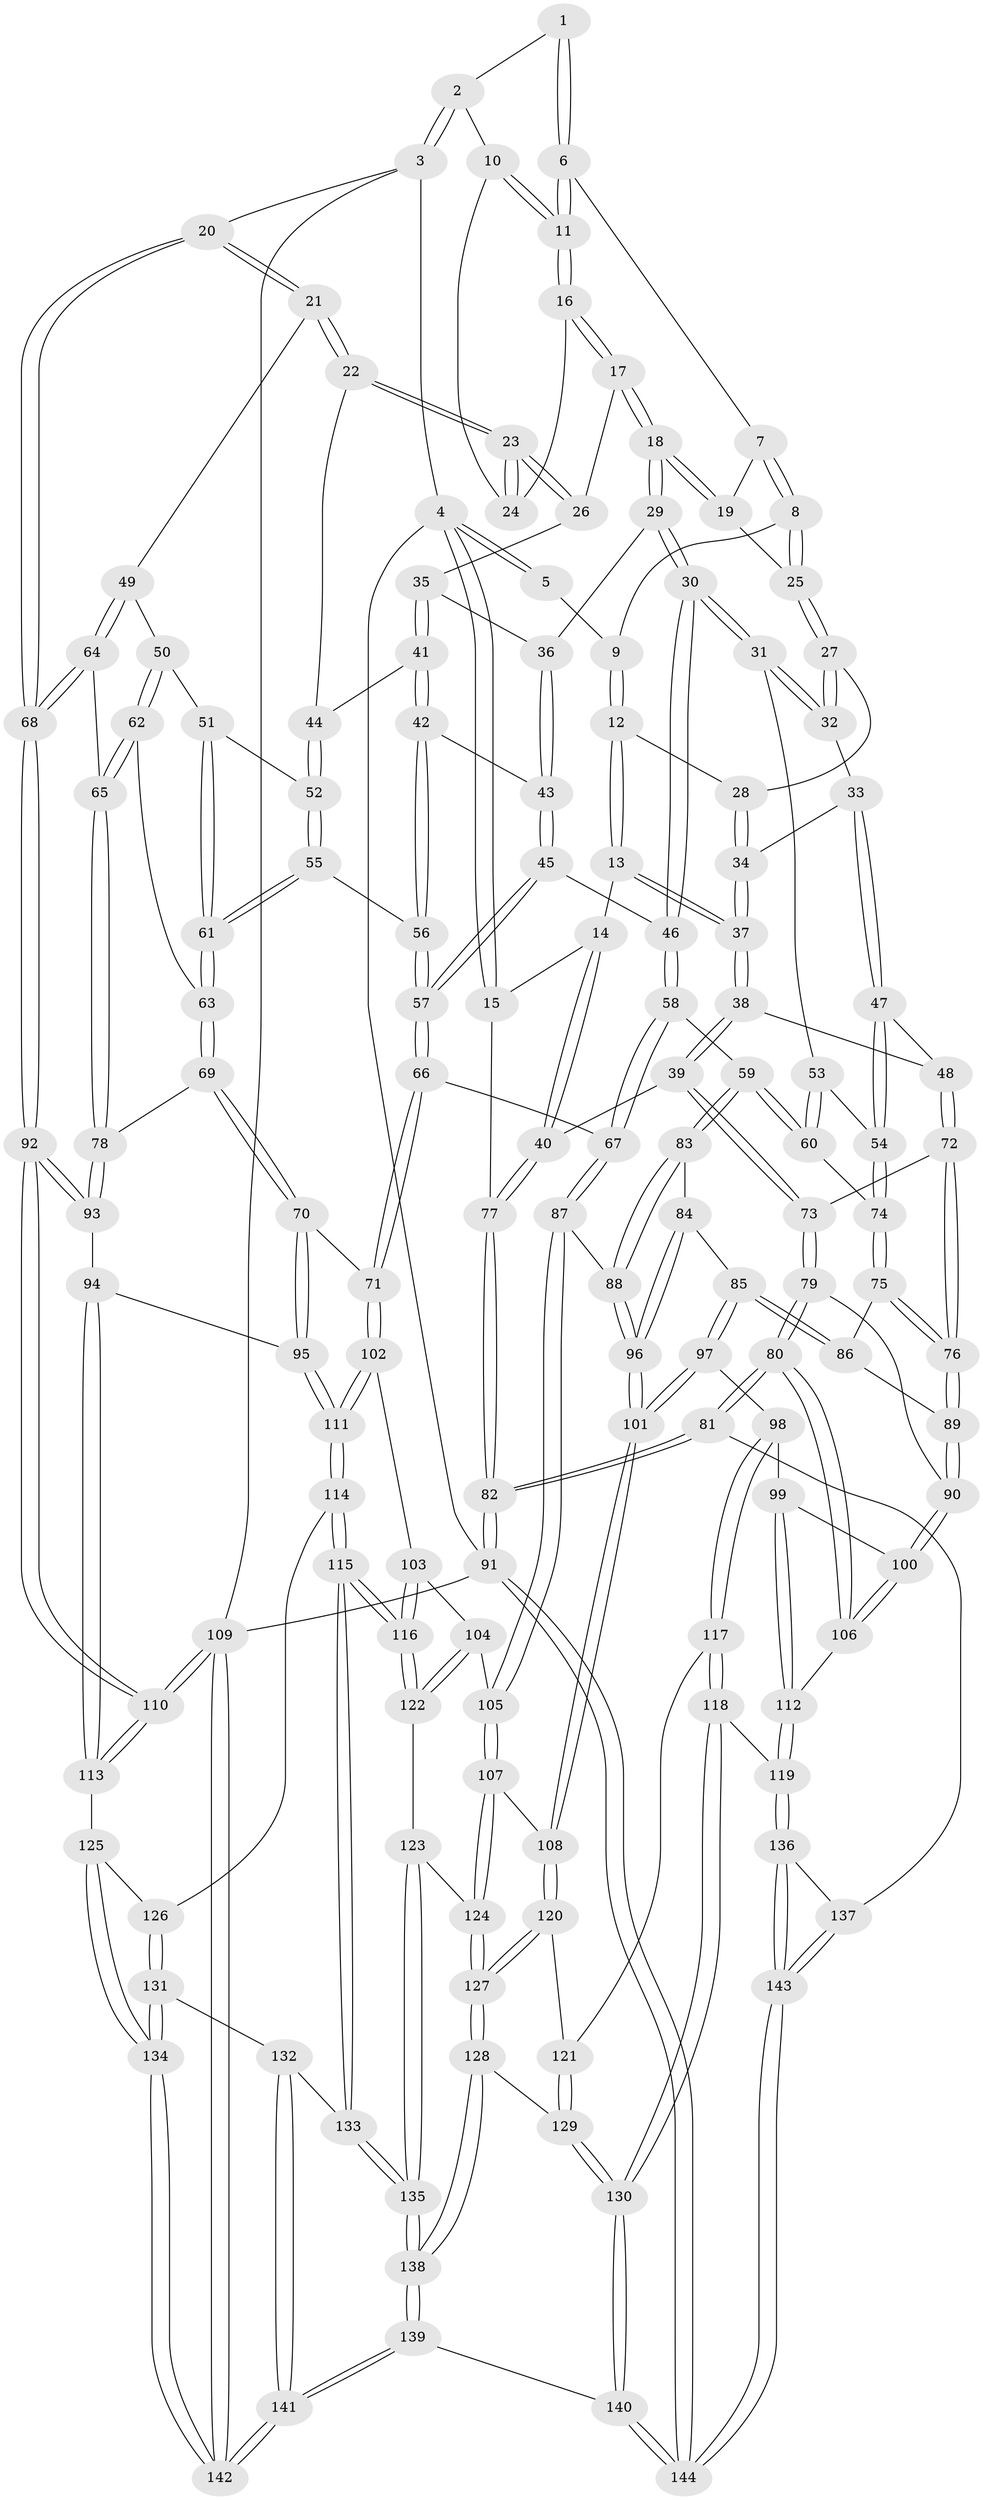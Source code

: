// Generated by graph-tools (version 1.1) at 2025/01/03/09/25 05:01:26]
// undirected, 144 vertices, 357 edges
graph export_dot {
graph [start="1"]
  node [color=gray90,style=filled];
  1 [pos="+0.525380285854676+0"];
  2 [pos="+0.8001090458924165+0"];
  3 [pos="+1+0"];
  4 [pos="+0+0"];
  5 [pos="+0.24282410974275162+0"];
  6 [pos="+0.5253948725860857+0"];
  7 [pos="+0.5227284716839267+0"];
  8 [pos="+0.4338386421172639+0.117476861107541"];
  9 [pos="+0.25292717882175475+0"];
  10 [pos="+0.7709172756853871+0"];
  11 [pos="+0.6530549844318488+0.09562173271061046"];
  12 [pos="+0.24611550778025848+0.1293254211470184"];
  13 [pos="+0.1952851888371832+0.17006471381860533"];
  14 [pos="+0.17977921596715635+0.17245725043004342"];
  15 [pos="+0+0"];
  16 [pos="+0.6493928460551939+0.1293824900917198"];
  17 [pos="+0.6420183847926599+0.1591061318336889"];
  18 [pos="+0.6306397220422716+0.1650582225389851"];
  19 [pos="+0.5700457077031869+0.13670259240719962"];
  20 [pos="+1+0.07542229520275177"];
  21 [pos="+1+0.11389803088874442"];
  22 [pos="+0.8584685853725642+0.18686641715794752"];
  23 [pos="+0.8540765030412899+0.1839046657204573"];
  24 [pos="+0.801288541665881+0.075184027406786"];
  25 [pos="+0.43135855466662376+0.12888220785805554"];
  26 [pos="+0.6927819233808634+0.17910100847915308"];
  27 [pos="+0.42048486121499945+0.1419198845776274"];
  28 [pos="+0.2847603294334561+0.13797697156859937"];
  29 [pos="+0.5918440750657841+0.2457024302779801"];
  30 [pos="+0.5260186059035882+0.3138190948822626"];
  31 [pos="+0.5202067646922423+0.3128696405088058"];
  32 [pos="+0.45980027688687186+0.2818706684513295"];
  33 [pos="+0.439367977309021+0.2909115711674016"];
  34 [pos="+0.35352028294683535+0.2949244075003018"];
  35 [pos="+0.7093207743190993+0.27738204102982494"];
  36 [pos="+0.6679793711273035+0.2843533422575504"];
  37 [pos="+0.26903044446118674+0.33426297229003143"];
  38 [pos="+0.2677749399310275+0.3395143510972586"];
  39 [pos="+0.08057374007807203+0.4176703051772867"];
  40 [pos="+0.05452587708743357+0.39703695048232085"];
  41 [pos="+0.7636085395754894+0.32267622751027325"];
  42 [pos="+0.7561408114954044+0.3323675410395645"];
  43 [pos="+0.6740274400590673+0.356415222748237"];
  44 [pos="+0.8213400691693007+0.29534821929363214"];
  45 [pos="+0.6242021370801449+0.39062198707851964"];
  46 [pos="+0.5456824119334807+0.3395191479615675"];
  47 [pos="+0.3504329587573049+0.4385627637645449"];
  48 [pos="+0.3166031571417468+0.4360096482063746"];
  49 [pos="+0.922426778096787+0.3890935517629827"];
  50 [pos="+0.9057603040886343+0.3899245884554451"];
  51 [pos="+0.900390070134311+0.3886081400581257"];
  52 [pos="+0.8486693809933425+0.336425952885579"];
  53 [pos="+0.4775681999447653+0.3782924308604491"];
  54 [pos="+0.382113206675664+0.45721733759324157"];
  55 [pos="+0.7903688506976497+0.43997037357378876"];
  56 [pos="+0.7561420139681362+0.43907645812300455"];
  57 [pos="+0.6719600050198299+0.5157635036178226"];
  58 [pos="+0.5099625647831968+0.5074659910666977"];
  59 [pos="+0.4903911260862363+0.5078696846657381"];
  60 [pos="+0.46097349929733217+0.4965690373774969"];
  61 [pos="+0.8346475279646274+0.455128114561628"];
  62 [pos="+0.904741750236813+0.48003127414228947"];
  63 [pos="+0.8452291304542162+0.4934112811407954"];
  64 [pos="+1+0.519051875078444"];
  65 [pos="+0.964925913046859+0.5336135769445554"];
  66 [pos="+0.6674413804961389+0.5452014489583555"];
  67 [pos="+0.6031425184589175+0.5580953568231054"];
  68 [pos="+1+0.5581138201860325"];
  69 [pos="+0.8345197008586053+0.5536994895016035"];
  70 [pos="+0.7292278002327175+0.5808494593622958"];
  71 [pos="+0.6974138452626637+0.5762532969661949"];
  72 [pos="+0.246043776617+0.5176408986591695"];
  73 [pos="+0.10249040516009444+0.45923899379356936"];
  74 [pos="+0.4113454709197224+0.491313599334238"];
  75 [pos="+0.4045276615095486+0.5089785265262308"];
  76 [pos="+0.26157799124736153+0.5734494182183284"];
  77 [pos="+0+0.3409466002334991"];
  78 [pos="+0.8902723445469167+0.5791467328722916"];
  79 [pos="+0.0762521446197825+0.5864101188667092"];
  80 [pos="+0.015605416640184774+0.7319704095065785"];
  81 [pos="+0+0.7583543560962738"];
  82 [pos="+0+0.7605919699366372"];
  83 [pos="+0.44898887510078106+0.607537140702281"];
  84 [pos="+0.43251130114426045+0.6132296606404716"];
  85 [pos="+0.40086662349016783+0.6095062822211058"];
  86 [pos="+0.38937185699444604+0.5938039662549077"];
  87 [pos="+0.5509461137080566+0.6227188968597771"];
  88 [pos="+0.516644343656312+0.6256481279486683"];
  89 [pos="+0.26178342247509573+0.5747959457160059"];
  90 [pos="+0.25544459692739524+0.5943219925428187"];
  91 [pos="+0+1"];
  92 [pos="+1+0.6923846498704048"];
  93 [pos="+0.8972327956751498+0.6286699304954342"];
  94 [pos="+0.8775130230396198+0.6929093900111626"];
  95 [pos="+0.8456678068085084+0.7078345222922812"];
  96 [pos="+0.4601008456666666+0.6912898750942358"];
  97 [pos="+0.37836681190774085+0.6624428989941141"];
  98 [pos="+0.31436228774129327+0.7016881707342187"];
  99 [pos="+0.3002944628604981+0.6894191127043791"];
  100 [pos="+0.25516651411264973+0.596411852204461"];
  101 [pos="+0.4560230550505643+0.729809428998659"];
  102 [pos="+0.6882439373207175+0.6674029650215981"];
  103 [pos="+0.6781639405130728+0.6948053352323741"];
  104 [pos="+0.5608002961919745+0.7190340368957453"];
  105 [pos="+0.5519129432189869+0.7140467339574066"];
  106 [pos="+0.08169205717535331+0.7424343620925127"];
  107 [pos="+0.49953092662783466+0.7373018415418384"];
  108 [pos="+0.4562983739994248+0.7306637172829252"];
  109 [pos="+1+1"];
  110 [pos="+1+0.8250374896960363"];
  111 [pos="+0.8233321964537804+0.745797670227822"];
  112 [pos="+0.11143681941087516+0.7582423596088338"];
  113 [pos="+1+0.7891117282479303"];
  114 [pos="+0.8135993405299001+0.782058508319102"];
  115 [pos="+0.7089737154703535+0.8197315928723379"];
  116 [pos="+0.6919204608251414+0.7964189948819869"];
  117 [pos="+0.3285398848686434+0.7715384942313762"];
  118 [pos="+0.2454443860473391+0.8634200358371289"];
  119 [pos="+0.23876039532712487+0.8639233102198507"];
  120 [pos="+0.4394897672749444+0.7479291719184755"];
  121 [pos="+0.393230258272007+0.7808798287206292"];
  122 [pos="+0.5926869293055279+0.7829368190920516"];
  123 [pos="+0.5552457968545476+0.8322980105988006"];
  124 [pos="+0.5244996470274397+0.8391163839437294"];
  125 [pos="+0.8827781307926333+0.8212845091346104"];
  126 [pos="+0.8250848884986282+0.7934761070622728"];
  127 [pos="+0.5023391263136008+0.8616908539687071"];
  128 [pos="+0.4989774113650596+0.8664744082841312"];
  129 [pos="+0.4252782619566722+0.8513457496899558"];
  130 [pos="+0.35133265826464816+0.9422214296660316"];
  131 [pos="+0.8238388528834675+0.9006670343452636"];
  132 [pos="+0.7714279544406787+0.91244196461117"];
  133 [pos="+0.7047141804700002+0.8405283982842604"];
  134 [pos="+0.8828991186027678+0.9283717597042563"];
  135 [pos="+0.6492799403088573+0.9003694412829059"];
  136 [pos="+0.18536082391277553+0.9521371325958977"];
  137 [pos="+0.0012052799637390416+0.8511774102218472"];
  138 [pos="+0.5529253100240838+1"];
  139 [pos="+0.5527264031459503+1"];
  140 [pos="+0.47441890320954433+1"];
  141 [pos="+0.7506537664304267+1"];
  142 [pos="+1+1"];
  143 [pos="+0.13151843098513802+1"];
  144 [pos="+0.11823036018613475+1"];
  1 -- 2;
  1 -- 6;
  1 -- 6;
  2 -- 3;
  2 -- 3;
  2 -- 10;
  3 -- 4;
  3 -- 20;
  3 -- 109;
  4 -- 5;
  4 -- 5;
  4 -- 15;
  4 -- 15;
  4 -- 91;
  5 -- 9;
  6 -- 7;
  6 -- 11;
  6 -- 11;
  7 -- 8;
  7 -- 8;
  7 -- 19;
  8 -- 9;
  8 -- 25;
  8 -- 25;
  9 -- 12;
  9 -- 12;
  10 -- 11;
  10 -- 11;
  10 -- 24;
  11 -- 16;
  11 -- 16;
  12 -- 13;
  12 -- 13;
  12 -- 28;
  13 -- 14;
  13 -- 37;
  13 -- 37;
  14 -- 15;
  14 -- 40;
  14 -- 40;
  15 -- 77;
  16 -- 17;
  16 -- 17;
  16 -- 24;
  17 -- 18;
  17 -- 18;
  17 -- 26;
  18 -- 19;
  18 -- 19;
  18 -- 29;
  18 -- 29;
  19 -- 25;
  20 -- 21;
  20 -- 21;
  20 -- 68;
  20 -- 68;
  21 -- 22;
  21 -- 22;
  21 -- 49;
  22 -- 23;
  22 -- 23;
  22 -- 44;
  23 -- 24;
  23 -- 24;
  23 -- 26;
  23 -- 26;
  25 -- 27;
  25 -- 27;
  26 -- 35;
  27 -- 28;
  27 -- 32;
  27 -- 32;
  28 -- 34;
  28 -- 34;
  29 -- 30;
  29 -- 30;
  29 -- 36;
  30 -- 31;
  30 -- 31;
  30 -- 46;
  30 -- 46;
  31 -- 32;
  31 -- 32;
  31 -- 53;
  32 -- 33;
  33 -- 34;
  33 -- 47;
  33 -- 47;
  34 -- 37;
  34 -- 37;
  35 -- 36;
  35 -- 41;
  35 -- 41;
  36 -- 43;
  36 -- 43;
  37 -- 38;
  37 -- 38;
  38 -- 39;
  38 -- 39;
  38 -- 48;
  39 -- 40;
  39 -- 73;
  39 -- 73;
  40 -- 77;
  40 -- 77;
  41 -- 42;
  41 -- 42;
  41 -- 44;
  42 -- 43;
  42 -- 56;
  42 -- 56;
  43 -- 45;
  43 -- 45;
  44 -- 52;
  44 -- 52;
  45 -- 46;
  45 -- 57;
  45 -- 57;
  46 -- 58;
  46 -- 58;
  47 -- 48;
  47 -- 54;
  47 -- 54;
  48 -- 72;
  48 -- 72;
  49 -- 50;
  49 -- 64;
  49 -- 64;
  50 -- 51;
  50 -- 62;
  50 -- 62;
  51 -- 52;
  51 -- 61;
  51 -- 61;
  52 -- 55;
  52 -- 55;
  53 -- 54;
  53 -- 60;
  53 -- 60;
  54 -- 74;
  54 -- 74;
  55 -- 56;
  55 -- 61;
  55 -- 61;
  56 -- 57;
  56 -- 57;
  57 -- 66;
  57 -- 66;
  58 -- 59;
  58 -- 67;
  58 -- 67;
  59 -- 60;
  59 -- 60;
  59 -- 83;
  59 -- 83;
  60 -- 74;
  61 -- 63;
  61 -- 63;
  62 -- 63;
  62 -- 65;
  62 -- 65;
  63 -- 69;
  63 -- 69;
  64 -- 65;
  64 -- 68;
  64 -- 68;
  65 -- 78;
  65 -- 78;
  66 -- 67;
  66 -- 71;
  66 -- 71;
  67 -- 87;
  67 -- 87;
  68 -- 92;
  68 -- 92;
  69 -- 70;
  69 -- 70;
  69 -- 78;
  70 -- 71;
  70 -- 95;
  70 -- 95;
  71 -- 102;
  71 -- 102;
  72 -- 73;
  72 -- 76;
  72 -- 76;
  73 -- 79;
  73 -- 79;
  74 -- 75;
  74 -- 75;
  75 -- 76;
  75 -- 76;
  75 -- 86;
  76 -- 89;
  76 -- 89;
  77 -- 82;
  77 -- 82;
  78 -- 93;
  78 -- 93;
  79 -- 80;
  79 -- 80;
  79 -- 90;
  80 -- 81;
  80 -- 81;
  80 -- 106;
  80 -- 106;
  81 -- 82;
  81 -- 82;
  81 -- 137;
  82 -- 91;
  82 -- 91;
  83 -- 84;
  83 -- 88;
  83 -- 88;
  84 -- 85;
  84 -- 96;
  84 -- 96;
  85 -- 86;
  85 -- 86;
  85 -- 97;
  85 -- 97;
  86 -- 89;
  87 -- 88;
  87 -- 105;
  87 -- 105;
  88 -- 96;
  88 -- 96;
  89 -- 90;
  89 -- 90;
  90 -- 100;
  90 -- 100;
  91 -- 144;
  91 -- 144;
  91 -- 109;
  92 -- 93;
  92 -- 93;
  92 -- 110;
  92 -- 110;
  93 -- 94;
  94 -- 95;
  94 -- 113;
  94 -- 113;
  95 -- 111;
  95 -- 111;
  96 -- 101;
  96 -- 101;
  97 -- 98;
  97 -- 101;
  97 -- 101;
  98 -- 99;
  98 -- 117;
  98 -- 117;
  99 -- 100;
  99 -- 112;
  99 -- 112;
  100 -- 106;
  100 -- 106;
  101 -- 108;
  101 -- 108;
  102 -- 103;
  102 -- 111;
  102 -- 111;
  103 -- 104;
  103 -- 116;
  103 -- 116;
  104 -- 105;
  104 -- 122;
  104 -- 122;
  105 -- 107;
  105 -- 107;
  106 -- 112;
  107 -- 108;
  107 -- 124;
  107 -- 124;
  108 -- 120;
  108 -- 120;
  109 -- 110;
  109 -- 110;
  109 -- 142;
  109 -- 142;
  110 -- 113;
  110 -- 113;
  111 -- 114;
  111 -- 114;
  112 -- 119;
  112 -- 119;
  113 -- 125;
  114 -- 115;
  114 -- 115;
  114 -- 126;
  115 -- 116;
  115 -- 116;
  115 -- 133;
  115 -- 133;
  116 -- 122;
  116 -- 122;
  117 -- 118;
  117 -- 118;
  117 -- 121;
  118 -- 119;
  118 -- 130;
  118 -- 130;
  119 -- 136;
  119 -- 136;
  120 -- 121;
  120 -- 127;
  120 -- 127;
  121 -- 129;
  121 -- 129;
  122 -- 123;
  123 -- 124;
  123 -- 135;
  123 -- 135;
  124 -- 127;
  124 -- 127;
  125 -- 126;
  125 -- 134;
  125 -- 134;
  126 -- 131;
  126 -- 131;
  127 -- 128;
  127 -- 128;
  128 -- 129;
  128 -- 138;
  128 -- 138;
  129 -- 130;
  129 -- 130;
  130 -- 140;
  130 -- 140;
  131 -- 132;
  131 -- 134;
  131 -- 134;
  132 -- 133;
  132 -- 141;
  132 -- 141;
  133 -- 135;
  133 -- 135;
  134 -- 142;
  134 -- 142;
  135 -- 138;
  135 -- 138;
  136 -- 137;
  136 -- 143;
  136 -- 143;
  137 -- 143;
  137 -- 143;
  138 -- 139;
  138 -- 139;
  139 -- 140;
  139 -- 141;
  139 -- 141;
  140 -- 144;
  140 -- 144;
  141 -- 142;
  141 -- 142;
  143 -- 144;
  143 -- 144;
}
